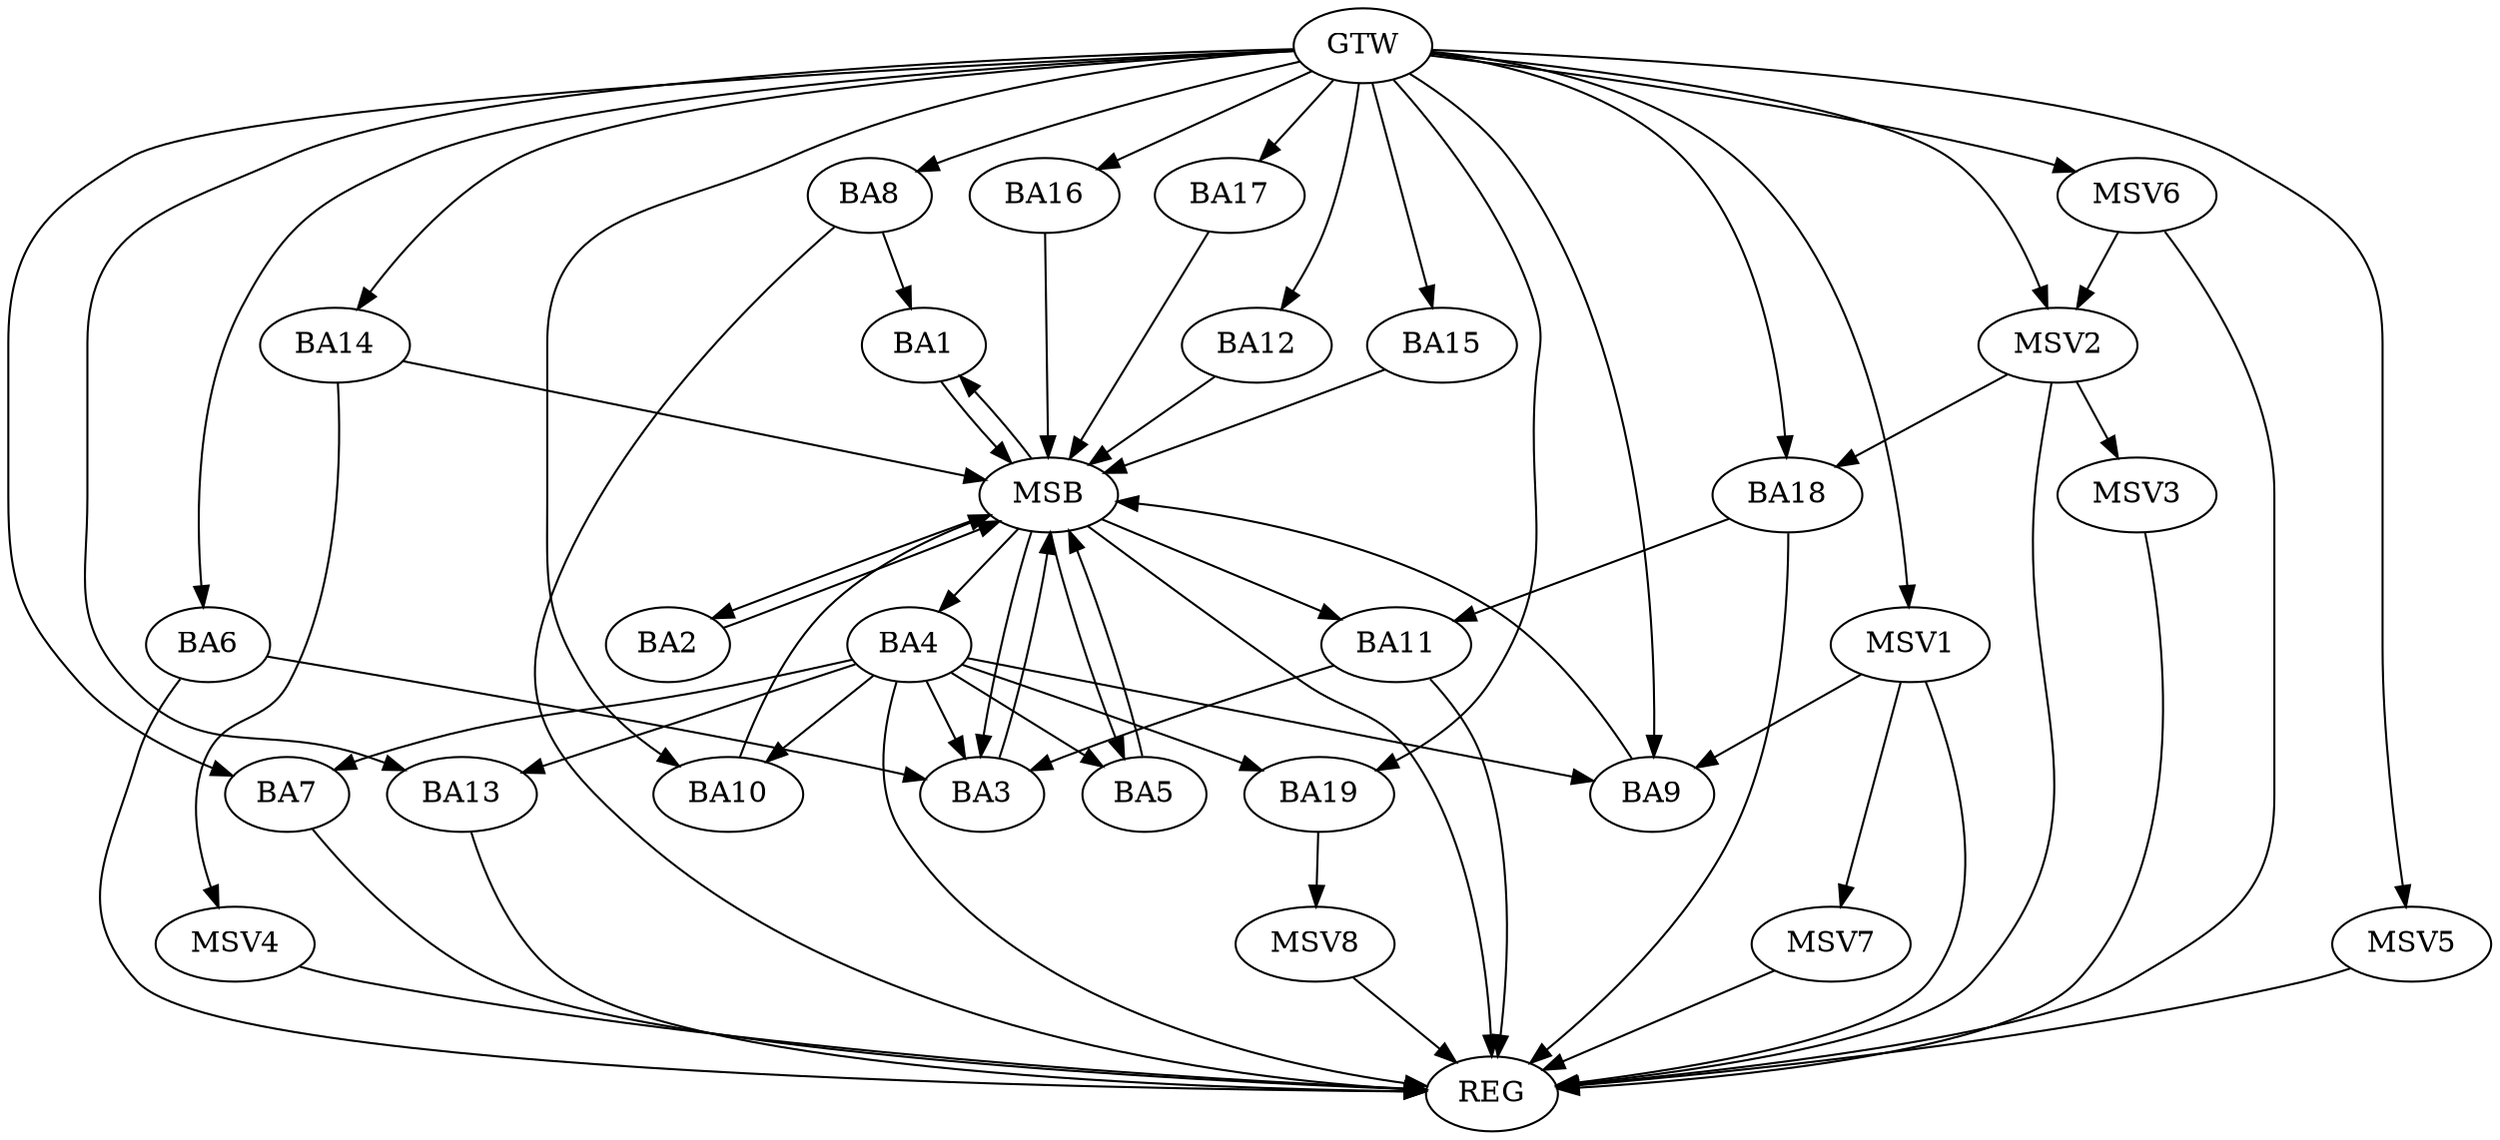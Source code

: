 strict digraph G {
  BA1 [ label="BA1" ];
  BA2 [ label="BA2" ];
  BA3 [ label="BA3" ];
  BA4 [ label="BA4" ];
  BA5 [ label="BA5" ];
  BA6 [ label="BA6" ];
  BA7 [ label="BA7" ];
  BA8 [ label="BA8" ];
  BA9 [ label="BA9" ];
  BA10 [ label="BA10" ];
  BA11 [ label="BA11" ];
  BA12 [ label="BA12" ];
  BA13 [ label="BA13" ];
  BA14 [ label="BA14" ];
  BA15 [ label="BA15" ];
  BA16 [ label="BA16" ];
  BA17 [ label="BA17" ];
  BA18 [ label="BA18" ];
  BA19 [ label="BA19" ];
  GTW [ label="GTW" ];
  REG [ label="REG" ];
  MSB [ label="MSB" ];
  MSV1 [ label="MSV1" ];
  MSV2 [ label="MSV2" ];
  MSV3 [ label="MSV3" ];
  MSV4 [ label="MSV4" ];
  MSV5 [ label="MSV5" ];
  MSV6 [ label="MSV6" ];
  MSV7 [ label="MSV7" ];
  MSV8 [ label="MSV8" ];
  BA4 -> BA3;
  BA6 -> BA3;
  BA8 -> BA1;
  BA11 -> BA3;
  BA18 -> BA11;
  GTW -> BA6;
  GTW -> BA7;
  GTW -> BA8;
  GTW -> BA9;
  GTW -> BA10;
  GTW -> BA12;
  GTW -> BA13;
  GTW -> BA14;
  GTW -> BA15;
  GTW -> BA16;
  GTW -> BA17;
  GTW -> BA18;
  GTW -> BA19;
  BA4 -> REG;
  BA6 -> REG;
  BA7 -> REG;
  BA8 -> REG;
  BA11 -> REG;
  BA13 -> REG;
  BA18 -> REG;
  BA1 -> MSB;
  MSB -> BA2;
  MSB -> REG;
  BA2 -> MSB;
  MSB -> BA1;
  BA3 -> MSB;
  BA5 -> MSB;
  MSB -> BA4;
  BA9 -> MSB;
  MSB -> BA5;
  BA10 -> MSB;
  BA12 -> MSB;
  MSB -> BA3;
  BA14 -> MSB;
  BA15 -> MSB;
  BA16 -> MSB;
  MSB -> BA11;
  BA17 -> MSB;
  BA4 -> BA10;
  BA4 -> BA5;
  BA4 -> BA13;
  BA4 -> BA9;
  BA4 -> BA7;
  BA4 -> BA19;
  MSV1 -> BA9;
  GTW -> MSV1;
  MSV1 -> REG;
  MSV2 -> BA18;
  GTW -> MSV2;
  MSV2 -> REG;
  MSV2 -> MSV3;
  MSV3 -> REG;
  BA14 -> MSV4;
  MSV4 -> REG;
  GTW -> MSV5;
  MSV5 -> REG;
  MSV6 -> MSV2;
  GTW -> MSV6;
  MSV6 -> REG;
  MSV1 -> MSV7;
  MSV7 -> REG;
  BA19 -> MSV8;
  MSV8 -> REG;
}
